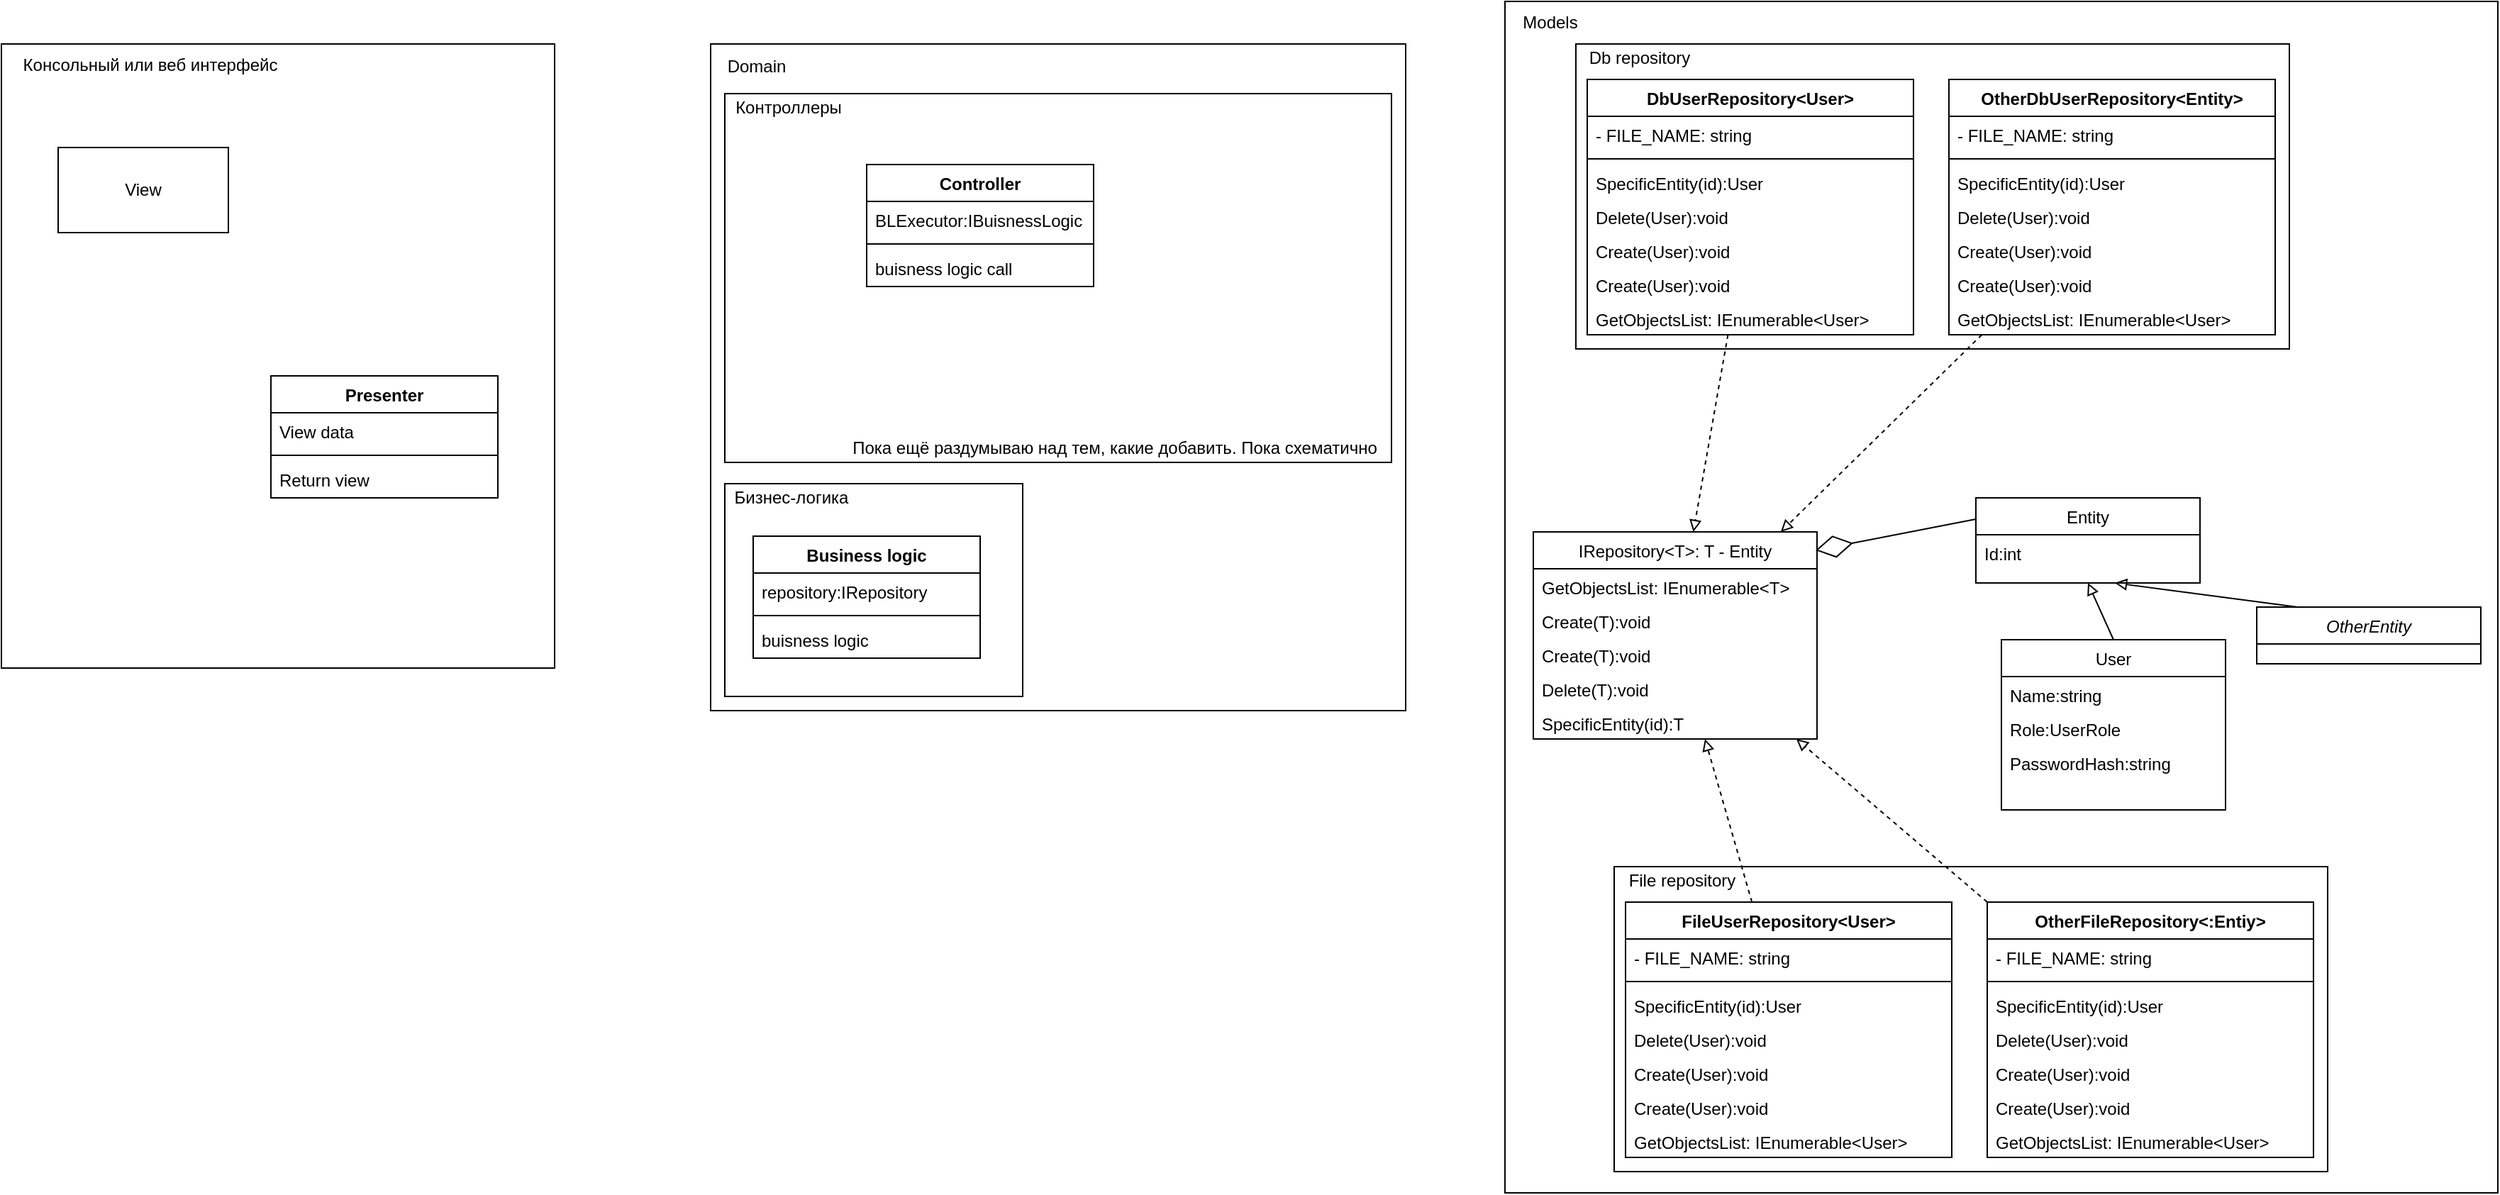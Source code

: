 <mxfile version="14.6.12" type="device"><diagram id="C5RBs43oDa-KdzZeNtuy" name="Page-1"><mxGraphModel dx="3422" dy="2619" grid="1" gridSize="10" guides="1" tooltips="1" connect="1" arrows="1" fold="1" page="1" pageScale="1" pageWidth="827" pageHeight="1169" math="0" shadow="0"><root><mxCell id="WIyWlLk6GJQsqaUBKTNV-0"/><mxCell id="WIyWlLk6GJQsqaUBKTNV-1" parent="WIyWlLk6GJQsqaUBKTNV-0"/><mxCell id="8jshZ4gseUW5WJLIkxpp-38" value="" style="rounded=0;whiteSpace=wrap;html=1;" vertex="1" parent="WIyWlLk6GJQsqaUBKTNV-1"><mxGeometry x="-230" y="-230" width="390" height="440" as="geometry"/></mxCell><mxCell id="8jshZ4gseUW5WJLIkxpp-17" value="" style="rounded=0;whiteSpace=wrap;html=1;" vertex="1" parent="WIyWlLk6GJQsqaUBKTNV-1"><mxGeometry x="270" y="-230" width="490" height="470" as="geometry"/></mxCell><mxCell id="8jshZ4gseUW5WJLIkxpp-4" value="" style="rounded=0;whiteSpace=wrap;html=1;" vertex="1" parent="WIyWlLk6GJQsqaUBKTNV-1"><mxGeometry x="280" y="-195" width="470" height="260" as="geometry"/></mxCell><mxCell id="5ZUqoOj4BmWI8LJtntNn-93" value="" style="rounded=0;whiteSpace=wrap;html=1;" parent="WIyWlLk6GJQsqaUBKTNV-1" vertex="1"><mxGeometry x="830" y="-260" width="700" height="840" as="geometry"/></mxCell><mxCell id="5ZUqoOj4BmWI8LJtntNn-53" value="" style="rounded=0;whiteSpace=wrap;html=1;" parent="WIyWlLk6GJQsqaUBKTNV-1" vertex="1"><mxGeometry x="907" y="350" width="503" height="215" as="geometry"/></mxCell><mxCell id="5ZUqoOj4BmWI8LJtntNn-1" value="Entity" style="swimlane;fontStyle=0;align=center;verticalAlign=top;childLayout=stackLayout;horizontal=1;startSize=26;horizontalStack=0;resizeParent=1;resizeLast=0;collapsible=1;marginBottom=0;rounded=0;shadow=0;strokeWidth=1;" parent="WIyWlLk6GJQsqaUBKTNV-1" vertex="1"><mxGeometry x="1162" y="90" width="158" height="60" as="geometry"><mxRectangle x="550" y="140" width="160" height="26" as="alternateBounds"/></mxGeometry></mxCell><mxCell id="5ZUqoOj4BmWI8LJtntNn-2" value="Id:int" style="text;align=left;verticalAlign=top;spacingLeft=4;spacingRight=4;overflow=hidden;rotatable=0;points=[[0,0.5],[1,0.5]];portConstraint=eastwest;" parent="5ZUqoOj4BmWI8LJtntNn-1" vertex="1"><mxGeometry y="26" width="158" height="26" as="geometry"/></mxCell><mxCell id="5ZUqoOj4BmWI8LJtntNn-11" value="User" style="swimlane;fontStyle=0;align=center;verticalAlign=top;childLayout=stackLayout;horizontal=1;startSize=26;horizontalStack=0;resizeParent=1;resizeLast=0;collapsible=1;marginBottom=0;rounded=0;shadow=0;strokeWidth=1;" parent="WIyWlLk6GJQsqaUBKTNV-1" vertex="1"><mxGeometry x="1180" y="190" width="158" height="120" as="geometry"><mxRectangle x="550" y="140" width="160" height="26" as="alternateBounds"/></mxGeometry></mxCell><mxCell id="5ZUqoOj4BmWI8LJtntNn-12" value="Name:string" style="text;align=left;verticalAlign=top;spacingLeft=4;spacingRight=4;overflow=hidden;rotatable=0;points=[[0,0.5],[1,0.5]];portConstraint=eastwest;" parent="5ZUqoOj4BmWI8LJtntNn-11" vertex="1"><mxGeometry y="26" width="158" height="24" as="geometry"/></mxCell><mxCell id="5ZUqoOj4BmWI8LJtntNn-14" value="Role:UserRole" style="text;align=left;verticalAlign=top;spacingLeft=4;spacingRight=4;overflow=hidden;rotatable=0;points=[[0,0.5],[1,0.5]];portConstraint=eastwest;" parent="5ZUqoOj4BmWI8LJtntNn-11" vertex="1"><mxGeometry y="50" width="158" height="24" as="geometry"/></mxCell><mxCell id="5ZUqoOj4BmWI8LJtntNn-15" value="PasswordHash:string" style="text;align=left;verticalAlign=top;spacingLeft=4;spacingRight=4;overflow=hidden;rotatable=0;points=[[0,0.5],[1,0.5]];portConstraint=eastwest;" parent="5ZUqoOj4BmWI8LJtntNn-11" vertex="1"><mxGeometry y="74" width="158" height="24" as="geometry"/></mxCell><mxCell id="5ZUqoOj4BmWI8LJtntNn-13" value="" style="endArrow=block;endFill=0;html=1;entryX=0.5;entryY=1;entryDx=0;entryDy=0;exitX=0.5;exitY=0;exitDx=0;exitDy=0;" parent="WIyWlLk6GJQsqaUBKTNV-1" source="5ZUqoOj4BmWI8LJtntNn-11" target="5ZUqoOj4BmWI8LJtntNn-1" edge="1"><mxGeometry width="160" relative="1" as="geometry"><mxPoint x="1120" y="278" as="sourcePoint"/><mxPoint x="1220" y="178" as="targetPoint"/></mxGeometry></mxCell><mxCell id="5ZUqoOj4BmWI8LJtntNn-16" value="OtherEntity" style="swimlane;fontStyle=2;align=center;verticalAlign=top;childLayout=stackLayout;horizontal=1;startSize=26;horizontalStack=0;resizeParent=1;resizeLast=0;collapsible=1;marginBottom=0;rounded=0;shadow=0;strokeWidth=1;" parent="WIyWlLk6GJQsqaUBKTNV-1" vertex="1"><mxGeometry x="1360" y="167" width="158" height="40" as="geometry"><mxRectangle x="550" y="140" width="160" height="26" as="alternateBounds"/></mxGeometry></mxCell><mxCell id="5ZUqoOj4BmWI8LJtntNn-20" value="" style="endArrow=block;endFill=0;html=1;exitX=0.177;exitY=-0.002;exitDx=0;exitDy=0;exitPerimeter=0;" parent="WIyWlLk6GJQsqaUBKTNV-1" source="5ZUqoOj4BmWI8LJtntNn-16" edge="1"><mxGeometry width="160" relative="1" as="geometry"><mxPoint x="1269" y="230" as="sourcePoint"/><mxPoint x="1260" y="150" as="targetPoint"/></mxGeometry></mxCell><mxCell id="5ZUqoOj4BmWI8LJtntNn-21" value="IRepository&lt;T&gt;: T - Entity" style="swimlane;fontStyle=0;align=center;verticalAlign=top;childLayout=stackLayout;horizontal=1;startSize=26;horizontalStack=0;resizeParent=1;resizeLast=0;collapsible=1;marginBottom=0;rounded=0;shadow=0;strokeWidth=1;" parent="WIyWlLk6GJQsqaUBKTNV-1" vertex="1"><mxGeometry x="850" y="114" width="200" height="146" as="geometry"><mxRectangle x="550" y="140" width="160" height="26" as="alternateBounds"/></mxGeometry></mxCell><mxCell id="5ZUqoOj4BmWI8LJtntNn-22" value="GetObjectsList: IEnumerable&lt;T&gt;" style="text;align=left;verticalAlign=top;spacingLeft=4;spacingRight=4;overflow=hidden;rotatable=0;points=[[0,0.5],[1,0.5]];portConstraint=eastwest;" parent="5ZUqoOj4BmWI8LJtntNn-21" vertex="1"><mxGeometry y="26" width="200" height="24" as="geometry"/></mxCell><mxCell id="5ZUqoOj4BmWI8LJtntNn-23" value="Create(T):void" style="text;align=left;verticalAlign=top;spacingLeft=4;spacingRight=4;overflow=hidden;rotatable=0;points=[[0,0.5],[1,0.5]];portConstraint=eastwest;" parent="5ZUqoOj4BmWI8LJtntNn-21" vertex="1"><mxGeometry y="50" width="200" height="24" as="geometry"/></mxCell><mxCell id="5ZUqoOj4BmWI8LJtntNn-25" value="Create(T):void" style="text;align=left;verticalAlign=top;spacingLeft=4;spacingRight=4;overflow=hidden;rotatable=0;points=[[0,0.5],[1,0.5]];portConstraint=eastwest;" parent="5ZUqoOj4BmWI8LJtntNn-21" vertex="1"><mxGeometry y="74" width="200" height="24" as="geometry"/></mxCell><mxCell id="5ZUqoOj4BmWI8LJtntNn-24" value="Delete(T):void" style="text;align=left;verticalAlign=top;spacingLeft=4;spacingRight=4;overflow=hidden;rotatable=0;points=[[0,0.5],[1,0.5]];portConstraint=eastwest;" parent="5ZUqoOj4BmWI8LJtntNn-21" vertex="1"><mxGeometry y="98" width="200" height="24" as="geometry"/></mxCell><mxCell id="5ZUqoOj4BmWI8LJtntNn-26" value="SpecificEntity(id):T" style="text;align=left;verticalAlign=top;spacingLeft=4;spacingRight=4;overflow=hidden;rotatable=0;points=[[0,0.5],[1,0.5]];portConstraint=eastwest;" parent="5ZUqoOj4BmWI8LJtntNn-21" vertex="1"><mxGeometry y="122" width="200" height="24" as="geometry"/></mxCell><mxCell id="5ZUqoOj4BmWI8LJtntNn-28" value="" style="endArrow=diamondThin;endFill=0;endSize=24;html=1;entryX=0.995;entryY=0.089;entryDx=0;entryDy=0;entryPerimeter=0;exitX=0;exitY=0.25;exitDx=0;exitDy=0;" parent="WIyWlLk6GJQsqaUBKTNV-1" source="5ZUqoOj4BmWI8LJtntNn-1" target="5ZUqoOj4BmWI8LJtntNn-21" edge="1"><mxGeometry width="160" relative="1" as="geometry"><mxPoint x="1160" y="110" as="sourcePoint"/><mxPoint x="1100" y="210" as="targetPoint"/></mxGeometry></mxCell><mxCell id="5ZUqoOj4BmWI8LJtntNn-33" value="" style="endArrow=block;endFill=0;html=1;dashed=1;" parent="WIyWlLk6GJQsqaUBKTNV-1" source="5ZUqoOj4BmWI8LJtntNn-35" target="5ZUqoOj4BmWI8LJtntNn-21" edge="1"><mxGeometry width="160" relative="1" as="geometry"><mxPoint x="1055" y="370" as="sourcePoint"/><mxPoint x="990" y="270" as="targetPoint"/></mxGeometry></mxCell><mxCell id="5ZUqoOj4BmWI8LJtntNn-35" value="FileUserRepository&lt;User&gt;" style="swimlane;fontStyle=1;align=center;verticalAlign=top;childLayout=stackLayout;horizontal=1;startSize=26;horizontalStack=0;resizeParent=1;resizeParentMax=0;resizeLast=0;collapsible=1;marginBottom=0;" parent="WIyWlLk6GJQsqaUBKTNV-1" vertex="1"><mxGeometry x="915" y="375" width="230" height="180" as="geometry"><mxRectangle x="840" y="460" width="140" height="26" as="alternateBounds"/></mxGeometry></mxCell><mxCell id="5ZUqoOj4BmWI8LJtntNn-36" value="- FILE_NAME: string" style="text;strokeColor=none;fillColor=none;align=left;verticalAlign=top;spacingLeft=4;spacingRight=4;overflow=hidden;rotatable=0;points=[[0,0.5],[1,0.5]];portConstraint=eastwest;" parent="5ZUqoOj4BmWI8LJtntNn-35" vertex="1"><mxGeometry y="26" width="230" height="26" as="geometry"/></mxCell><mxCell id="5ZUqoOj4BmWI8LJtntNn-37" value="" style="line;strokeWidth=1;fillColor=none;align=left;verticalAlign=middle;spacingTop=-1;spacingLeft=3;spacingRight=3;rotatable=0;labelPosition=right;points=[];portConstraint=eastwest;" parent="5ZUqoOj4BmWI8LJtntNn-35" vertex="1"><mxGeometry y="52" width="230" height="8" as="geometry"/></mxCell><mxCell id="5ZUqoOj4BmWI8LJtntNn-43" value="SpecificEntity(id):User" style="text;align=left;verticalAlign=top;spacingLeft=4;spacingRight=4;overflow=hidden;rotatable=0;points=[[0,0.5],[1,0.5]];portConstraint=eastwest;" parent="5ZUqoOj4BmWI8LJtntNn-35" vertex="1"><mxGeometry y="60" width="230" height="24" as="geometry"/></mxCell><mxCell id="5ZUqoOj4BmWI8LJtntNn-42" value="Delete(User):void" style="text;align=left;verticalAlign=top;spacingLeft=4;spacingRight=4;overflow=hidden;rotatable=0;points=[[0,0.5],[1,0.5]];portConstraint=eastwest;" parent="5ZUqoOj4BmWI8LJtntNn-35" vertex="1"><mxGeometry y="84" width="230" height="24" as="geometry"/></mxCell><mxCell id="5ZUqoOj4BmWI8LJtntNn-41" value="Create(User):void" style="text;align=left;verticalAlign=top;spacingLeft=4;spacingRight=4;overflow=hidden;rotatable=0;points=[[0,0.5],[1,0.5]];portConstraint=eastwest;" parent="5ZUqoOj4BmWI8LJtntNn-35" vertex="1"><mxGeometry y="108" width="230" height="24" as="geometry"/></mxCell><mxCell id="5ZUqoOj4BmWI8LJtntNn-40" value="Create(User):void" style="text;align=left;verticalAlign=top;spacingLeft=4;spacingRight=4;overflow=hidden;rotatable=0;points=[[0,0.5],[1,0.5]];portConstraint=eastwest;" parent="5ZUqoOj4BmWI8LJtntNn-35" vertex="1"><mxGeometry y="132" width="230" height="24" as="geometry"/></mxCell><mxCell id="5ZUqoOj4BmWI8LJtntNn-39" value="GetObjectsList: IEnumerable&lt;User&gt;" style="text;align=left;verticalAlign=top;spacingLeft=4;spacingRight=4;overflow=hidden;rotatable=0;points=[[0,0.5],[1,0.5]];portConstraint=eastwest;" parent="5ZUqoOj4BmWI8LJtntNn-35" vertex="1"><mxGeometry y="156" width="230" height="24" as="geometry"/></mxCell><mxCell id="5ZUqoOj4BmWI8LJtntNn-44" value="OtherFileRepository&lt;:Entiy&gt;" style="swimlane;fontStyle=1;align=center;verticalAlign=top;childLayout=stackLayout;horizontal=1;startSize=26;horizontalStack=0;resizeParent=1;resizeParentMax=0;resizeLast=0;collapsible=1;marginBottom=0;" parent="WIyWlLk6GJQsqaUBKTNV-1" vertex="1"><mxGeometry x="1170" y="375" width="230" height="180" as="geometry"><mxRectangle x="840" y="460" width="140" height="26" as="alternateBounds"/></mxGeometry></mxCell><mxCell id="5ZUqoOj4BmWI8LJtntNn-45" value="- FILE_NAME: string" style="text;strokeColor=none;fillColor=none;align=left;verticalAlign=top;spacingLeft=4;spacingRight=4;overflow=hidden;rotatable=0;points=[[0,0.5],[1,0.5]];portConstraint=eastwest;" parent="5ZUqoOj4BmWI8LJtntNn-44" vertex="1"><mxGeometry y="26" width="230" height="26" as="geometry"/></mxCell><mxCell id="5ZUqoOj4BmWI8LJtntNn-46" value="" style="line;strokeWidth=1;fillColor=none;align=left;verticalAlign=middle;spacingTop=-1;spacingLeft=3;spacingRight=3;rotatable=0;labelPosition=right;points=[];portConstraint=eastwest;" parent="5ZUqoOj4BmWI8LJtntNn-44" vertex="1"><mxGeometry y="52" width="230" height="8" as="geometry"/></mxCell><mxCell id="5ZUqoOj4BmWI8LJtntNn-47" value="SpecificEntity(id):User" style="text;align=left;verticalAlign=top;spacingLeft=4;spacingRight=4;overflow=hidden;rotatable=0;points=[[0,0.5],[1,0.5]];portConstraint=eastwest;" parent="5ZUqoOj4BmWI8LJtntNn-44" vertex="1"><mxGeometry y="60" width="230" height="24" as="geometry"/></mxCell><mxCell id="5ZUqoOj4BmWI8LJtntNn-48" value="Delete(User):void" style="text;align=left;verticalAlign=top;spacingLeft=4;spacingRight=4;overflow=hidden;rotatable=0;points=[[0,0.5],[1,0.5]];portConstraint=eastwest;" parent="5ZUqoOj4BmWI8LJtntNn-44" vertex="1"><mxGeometry y="84" width="230" height="24" as="geometry"/></mxCell><mxCell id="5ZUqoOj4BmWI8LJtntNn-49" value="Create(User):void" style="text;align=left;verticalAlign=top;spacingLeft=4;spacingRight=4;overflow=hidden;rotatable=0;points=[[0,0.5],[1,0.5]];portConstraint=eastwest;" parent="5ZUqoOj4BmWI8LJtntNn-44" vertex="1"><mxGeometry y="108" width="230" height="24" as="geometry"/></mxCell><mxCell id="5ZUqoOj4BmWI8LJtntNn-50" value="Create(User):void" style="text;align=left;verticalAlign=top;spacingLeft=4;spacingRight=4;overflow=hidden;rotatable=0;points=[[0,0.5],[1,0.5]];portConstraint=eastwest;" parent="5ZUqoOj4BmWI8LJtntNn-44" vertex="1"><mxGeometry y="132" width="230" height="24" as="geometry"/></mxCell><mxCell id="5ZUqoOj4BmWI8LJtntNn-51" value="GetObjectsList: IEnumerable&lt;User&gt;" style="text;align=left;verticalAlign=top;spacingLeft=4;spacingRight=4;overflow=hidden;rotatable=0;points=[[0,0.5],[1,0.5]];portConstraint=eastwest;" parent="5ZUqoOj4BmWI8LJtntNn-44" vertex="1"><mxGeometry y="156" width="230" height="24" as="geometry"/></mxCell><mxCell id="5ZUqoOj4BmWI8LJtntNn-52" value="" style="endArrow=block;endFill=0;html=1;dashed=1;exitX=0;exitY=0;exitDx=0;exitDy=0;" parent="WIyWlLk6GJQsqaUBKTNV-1" source="5ZUqoOj4BmWI8LJtntNn-44" target="5ZUqoOj4BmWI8LJtntNn-21" edge="1"><mxGeometry width="160" relative="1" as="geometry"><mxPoint x="960" y="370" as="sourcePoint"/><mxPoint x="960" y="270" as="targetPoint"/></mxGeometry></mxCell><mxCell id="5ZUqoOj4BmWI8LJtntNn-54" value="File repository" style="text;html=1;strokeColor=none;fillColor=none;align=center;verticalAlign=middle;whiteSpace=wrap;rounded=0;" parent="WIyWlLk6GJQsqaUBKTNV-1" vertex="1"><mxGeometry x="880" y="350" width="150" height="20" as="geometry"/></mxCell><mxCell id="5ZUqoOj4BmWI8LJtntNn-55" value="" style="rounded=0;whiteSpace=wrap;html=1;" parent="WIyWlLk6GJQsqaUBKTNV-1" vertex="1"><mxGeometry x="880" y="-230" width="503" height="215" as="geometry"/></mxCell><mxCell id="5ZUqoOj4BmWI8LJtntNn-56" value="DbUserRepository&lt;User&gt;" style="swimlane;fontStyle=1;align=center;verticalAlign=top;childLayout=stackLayout;horizontal=1;startSize=26;horizontalStack=0;resizeParent=1;resizeParentMax=0;resizeLast=0;collapsible=1;marginBottom=0;" parent="WIyWlLk6GJQsqaUBKTNV-1" vertex="1"><mxGeometry x="888" y="-205" width="230" height="180" as="geometry"><mxRectangle x="840" y="460" width="140" height="26" as="alternateBounds"/></mxGeometry></mxCell><mxCell id="5ZUqoOj4BmWI8LJtntNn-57" value="- FILE_NAME: string" style="text;strokeColor=none;fillColor=none;align=left;verticalAlign=top;spacingLeft=4;spacingRight=4;overflow=hidden;rotatable=0;points=[[0,0.5],[1,0.5]];portConstraint=eastwest;" parent="5ZUqoOj4BmWI8LJtntNn-56" vertex="1"><mxGeometry y="26" width="230" height="26" as="geometry"/></mxCell><mxCell id="5ZUqoOj4BmWI8LJtntNn-58" value="" style="line;strokeWidth=1;fillColor=none;align=left;verticalAlign=middle;spacingTop=-1;spacingLeft=3;spacingRight=3;rotatable=0;labelPosition=right;points=[];portConstraint=eastwest;" parent="5ZUqoOj4BmWI8LJtntNn-56" vertex="1"><mxGeometry y="52" width="230" height="8" as="geometry"/></mxCell><mxCell id="5ZUqoOj4BmWI8LJtntNn-59" value="SpecificEntity(id):User" style="text;align=left;verticalAlign=top;spacingLeft=4;spacingRight=4;overflow=hidden;rotatable=0;points=[[0,0.5],[1,0.5]];portConstraint=eastwest;" parent="5ZUqoOj4BmWI8LJtntNn-56" vertex="1"><mxGeometry y="60" width="230" height="24" as="geometry"/></mxCell><mxCell id="5ZUqoOj4BmWI8LJtntNn-60" value="Delete(User):void" style="text;align=left;verticalAlign=top;spacingLeft=4;spacingRight=4;overflow=hidden;rotatable=0;points=[[0,0.5],[1,0.5]];portConstraint=eastwest;" parent="5ZUqoOj4BmWI8LJtntNn-56" vertex="1"><mxGeometry y="84" width="230" height="24" as="geometry"/></mxCell><mxCell id="5ZUqoOj4BmWI8LJtntNn-61" value="Create(User):void" style="text;align=left;verticalAlign=top;spacingLeft=4;spacingRight=4;overflow=hidden;rotatable=0;points=[[0,0.5],[1,0.5]];portConstraint=eastwest;" parent="5ZUqoOj4BmWI8LJtntNn-56" vertex="1"><mxGeometry y="108" width="230" height="24" as="geometry"/></mxCell><mxCell id="5ZUqoOj4BmWI8LJtntNn-62" value="Create(User):void" style="text;align=left;verticalAlign=top;spacingLeft=4;spacingRight=4;overflow=hidden;rotatable=0;points=[[0,0.5],[1,0.5]];portConstraint=eastwest;" parent="5ZUqoOj4BmWI8LJtntNn-56" vertex="1"><mxGeometry y="132" width="230" height="24" as="geometry"/></mxCell><mxCell id="5ZUqoOj4BmWI8LJtntNn-63" value="GetObjectsList: IEnumerable&lt;User&gt;" style="text;align=left;verticalAlign=top;spacingLeft=4;spacingRight=4;overflow=hidden;rotatable=0;points=[[0,0.5],[1,0.5]];portConstraint=eastwest;" parent="5ZUqoOj4BmWI8LJtntNn-56" vertex="1"><mxGeometry y="156" width="230" height="24" as="geometry"/></mxCell><mxCell id="5ZUqoOj4BmWI8LJtntNn-64" value="OtherDbUserRepository&lt;Entity&gt;" style="swimlane;fontStyle=1;align=center;verticalAlign=top;childLayout=stackLayout;horizontal=1;startSize=26;horizontalStack=0;resizeParent=1;resizeParentMax=0;resizeLast=0;collapsible=1;marginBottom=0;" parent="WIyWlLk6GJQsqaUBKTNV-1" vertex="1"><mxGeometry x="1143" y="-205" width="230" height="180" as="geometry"><mxRectangle x="840" y="460" width="140" height="26" as="alternateBounds"/></mxGeometry></mxCell><mxCell id="5ZUqoOj4BmWI8LJtntNn-65" value="- FILE_NAME: string" style="text;strokeColor=none;fillColor=none;align=left;verticalAlign=top;spacingLeft=4;spacingRight=4;overflow=hidden;rotatable=0;points=[[0,0.5],[1,0.5]];portConstraint=eastwest;" parent="5ZUqoOj4BmWI8LJtntNn-64" vertex="1"><mxGeometry y="26" width="230" height="26" as="geometry"/></mxCell><mxCell id="5ZUqoOj4BmWI8LJtntNn-66" value="" style="line;strokeWidth=1;fillColor=none;align=left;verticalAlign=middle;spacingTop=-1;spacingLeft=3;spacingRight=3;rotatable=0;labelPosition=right;points=[];portConstraint=eastwest;" parent="5ZUqoOj4BmWI8LJtntNn-64" vertex="1"><mxGeometry y="52" width="230" height="8" as="geometry"/></mxCell><mxCell id="5ZUqoOj4BmWI8LJtntNn-67" value="SpecificEntity(id):User" style="text;align=left;verticalAlign=top;spacingLeft=4;spacingRight=4;overflow=hidden;rotatable=0;points=[[0,0.5],[1,0.5]];portConstraint=eastwest;" parent="5ZUqoOj4BmWI8LJtntNn-64" vertex="1"><mxGeometry y="60" width="230" height="24" as="geometry"/></mxCell><mxCell id="5ZUqoOj4BmWI8LJtntNn-68" value="Delete(User):void" style="text;align=left;verticalAlign=top;spacingLeft=4;spacingRight=4;overflow=hidden;rotatable=0;points=[[0,0.5],[1,0.5]];portConstraint=eastwest;" parent="5ZUqoOj4BmWI8LJtntNn-64" vertex="1"><mxGeometry y="84" width="230" height="24" as="geometry"/></mxCell><mxCell id="5ZUqoOj4BmWI8LJtntNn-69" value="Create(User):void" style="text;align=left;verticalAlign=top;spacingLeft=4;spacingRight=4;overflow=hidden;rotatable=0;points=[[0,0.5],[1,0.5]];portConstraint=eastwest;" parent="5ZUqoOj4BmWI8LJtntNn-64" vertex="1"><mxGeometry y="108" width="230" height="24" as="geometry"/></mxCell><mxCell id="5ZUqoOj4BmWI8LJtntNn-70" value="Create(User):void" style="text;align=left;verticalAlign=top;spacingLeft=4;spacingRight=4;overflow=hidden;rotatable=0;points=[[0,0.5],[1,0.5]];portConstraint=eastwest;" parent="5ZUqoOj4BmWI8LJtntNn-64" vertex="1"><mxGeometry y="132" width="230" height="24" as="geometry"/></mxCell><mxCell id="5ZUqoOj4BmWI8LJtntNn-71" value="GetObjectsList: IEnumerable&lt;User&gt;" style="text;align=left;verticalAlign=top;spacingLeft=4;spacingRight=4;overflow=hidden;rotatable=0;points=[[0,0.5],[1,0.5]];portConstraint=eastwest;" parent="5ZUqoOj4BmWI8LJtntNn-64" vertex="1"><mxGeometry y="156" width="230" height="24" as="geometry"/></mxCell><mxCell id="5ZUqoOj4BmWI8LJtntNn-89" value="Db repository" style="text;html=1;strokeColor=none;fillColor=none;align=center;verticalAlign=middle;whiteSpace=wrap;rounded=0;" parent="WIyWlLk6GJQsqaUBKTNV-1" vertex="1"><mxGeometry x="850" y="-230" width="150" height="20" as="geometry"/></mxCell><mxCell id="5ZUqoOj4BmWI8LJtntNn-90" value="" style="endArrow=block;endFill=0;html=1;dashed=1;" parent="WIyWlLk6GJQsqaUBKTNV-1" source="5ZUqoOj4BmWI8LJtntNn-56" target="5ZUqoOj4BmWI8LJtntNn-21" edge="1"><mxGeometry width="160" relative="1" as="geometry"><mxPoint x="960" y="370" as="sourcePoint"/><mxPoint x="960" y="270" as="targetPoint"/></mxGeometry></mxCell><mxCell id="5ZUqoOj4BmWI8LJtntNn-91" value="" style="endArrow=block;endFill=0;html=1;dashed=1;" parent="WIyWlLk6GJQsqaUBKTNV-1" source="5ZUqoOj4BmWI8LJtntNn-64" target="5ZUqoOj4BmWI8LJtntNn-21" edge="1"><mxGeometry width="160" relative="1" as="geometry"><mxPoint x="1100" y="370" as="sourcePoint"/><mxPoint x="1019.075" y="270" as="targetPoint"/></mxGeometry></mxCell><mxCell id="5ZUqoOj4BmWI8LJtntNn-94" value="Models" style="text;html=1;strokeColor=none;fillColor=none;align=center;verticalAlign=middle;whiteSpace=wrap;rounded=0;" parent="WIyWlLk6GJQsqaUBKTNV-1" vertex="1"><mxGeometry x="817" y="-260" width="90" height="30" as="geometry"/></mxCell><mxCell id="8jshZ4gseUW5WJLIkxpp-0" value="Controller" style="swimlane;fontStyle=1;align=center;verticalAlign=top;childLayout=stackLayout;horizontal=1;startSize=26;horizontalStack=0;resizeParent=1;resizeParentMax=0;resizeLast=0;collapsible=1;marginBottom=0;" vertex="1" parent="WIyWlLk6GJQsqaUBKTNV-1"><mxGeometry x="380" y="-145" width="160" height="86" as="geometry"/></mxCell><mxCell id="8jshZ4gseUW5WJLIkxpp-9" value="BLExecutor:IBuisnessLogic" style="text;strokeColor=none;fillColor=none;align=left;verticalAlign=top;spacingLeft=4;spacingRight=4;overflow=hidden;rotatable=0;points=[[0,0.5],[1,0.5]];portConstraint=eastwest;" vertex="1" parent="8jshZ4gseUW5WJLIkxpp-0"><mxGeometry y="26" width="160" height="26" as="geometry"/></mxCell><mxCell id="8jshZ4gseUW5WJLIkxpp-2" value="" style="line;strokeWidth=1;fillColor=none;align=left;verticalAlign=middle;spacingTop=-1;spacingLeft=3;spacingRight=3;rotatable=0;labelPosition=right;points=[];portConstraint=eastwest;" vertex="1" parent="8jshZ4gseUW5WJLIkxpp-0"><mxGeometry y="52" width="160" height="8" as="geometry"/></mxCell><mxCell id="8jshZ4gseUW5WJLIkxpp-3" value="buisness logic call " style="text;strokeColor=none;fillColor=none;align=left;verticalAlign=top;spacingLeft=4;spacingRight=4;overflow=hidden;rotatable=0;points=[[0,0.5],[1,0.5]];portConstraint=eastwest;" vertex="1" parent="8jshZ4gseUW5WJLIkxpp-0"><mxGeometry y="60" width="160" height="26" as="geometry"/></mxCell><mxCell id="8jshZ4gseUW5WJLIkxpp-5" value="Контроллеры" style="text;html=1;strokeColor=none;fillColor=none;align=center;verticalAlign=middle;whiteSpace=wrap;rounded=0;" vertex="1" parent="WIyWlLk6GJQsqaUBKTNV-1"><mxGeometry x="270" y="-195" width="110" height="20" as="geometry"/></mxCell><mxCell id="8jshZ4gseUW5WJLIkxpp-6" value="Пока ещё раздумываю над тем, какие добавить. Пока схематично" style="text;html=1;strokeColor=none;fillColor=none;align=center;verticalAlign=middle;whiteSpace=wrap;rounded=0;" vertex="1" parent="WIyWlLk6GJQsqaUBKTNV-1"><mxGeometry x="360" y="45" width="390" height="20" as="geometry"/></mxCell><mxCell id="8jshZ4gseUW5WJLIkxpp-7" value="" style="rounded=0;whiteSpace=wrap;html=1;" vertex="1" parent="WIyWlLk6GJQsqaUBKTNV-1"><mxGeometry x="280" y="80" width="210" height="150" as="geometry"/></mxCell><mxCell id="8jshZ4gseUW5WJLIkxpp-8" value="Бизнес-логика" style="text;html=1;strokeColor=none;fillColor=none;align=center;verticalAlign=middle;whiteSpace=wrap;rounded=0;" vertex="1" parent="WIyWlLk6GJQsqaUBKTNV-1"><mxGeometry x="280" y="80" width="94" height="20" as="geometry"/></mxCell><mxCell id="8jshZ4gseUW5WJLIkxpp-11" value="Business logic" style="swimlane;fontStyle=1;align=center;verticalAlign=top;childLayout=stackLayout;horizontal=1;startSize=26;horizontalStack=0;resizeParent=1;resizeParentMax=0;resizeLast=0;collapsible=1;marginBottom=0;" vertex="1" parent="WIyWlLk6GJQsqaUBKTNV-1"><mxGeometry x="300" y="117" width="160" height="86" as="geometry"/></mxCell><mxCell id="8jshZ4gseUW5WJLIkxpp-12" value="repository:IRepository" style="text;strokeColor=none;fillColor=none;align=left;verticalAlign=top;spacingLeft=4;spacingRight=4;overflow=hidden;rotatable=0;points=[[0,0.5],[1,0.5]];portConstraint=eastwest;" vertex="1" parent="8jshZ4gseUW5WJLIkxpp-11"><mxGeometry y="26" width="160" height="26" as="geometry"/></mxCell><mxCell id="8jshZ4gseUW5WJLIkxpp-14" value="" style="line;strokeWidth=1;fillColor=none;align=left;verticalAlign=middle;spacingTop=-1;spacingLeft=3;spacingRight=3;rotatable=0;labelPosition=right;points=[];portConstraint=eastwest;" vertex="1" parent="8jshZ4gseUW5WJLIkxpp-11"><mxGeometry y="52" width="160" height="8" as="geometry"/></mxCell><mxCell id="8jshZ4gseUW5WJLIkxpp-15" value="buisness logic" style="text;strokeColor=none;fillColor=none;align=left;verticalAlign=top;spacingLeft=4;spacingRight=4;overflow=hidden;rotatable=0;points=[[0,0.5],[1,0.5]];portConstraint=eastwest;" vertex="1" parent="8jshZ4gseUW5WJLIkxpp-11"><mxGeometry y="60" width="160" height="26" as="geometry"/></mxCell><mxCell id="8jshZ4gseUW5WJLIkxpp-18" value="Domain" style="text;html=1;strokeColor=none;fillColor=none;align=center;verticalAlign=middle;whiteSpace=wrap;rounded=0;" vertex="1" parent="WIyWlLk6GJQsqaUBKTNV-1"><mxGeometry x="275" y="-224" width="55" height="20" as="geometry"/></mxCell><mxCell id="8jshZ4gseUW5WJLIkxpp-34" value="Presenter" style="swimlane;fontStyle=1;align=center;verticalAlign=top;childLayout=stackLayout;horizontal=1;startSize=26;horizontalStack=0;resizeParent=1;resizeParentMax=0;resizeLast=0;collapsible=1;marginBottom=0;" vertex="1" parent="WIyWlLk6GJQsqaUBKTNV-1"><mxGeometry x="-40" y="4" width="160" height="86" as="geometry"/></mxCell><mxCell id="8jshZ4gseUW5WJLIkxpp-35" value="View data" style="text;strokeColor=none;fillColor=none;align=left;verticalAlign=top;spacingLeft=4;spacingRight=4;overflow=hidden;rotatable=0;points=[[0,0.5],[1,0.5]];portConstraint=eastwest;" vertex="1" parent="8jshZ4gseUW5WJLIkxpp-34"><mxGeometry y="26" width="160" height="26" as="geometry"/></mxCell><mxCell id="8jshZ4gseUW5WJLIkxpp-36" value="" style="line;strokeWidth=1;fillColor=none;align=left;verticalAlign=middle;spacingTop=-1;spacingLeft=3;spacingRight=3;rotatable=0;labelPosition=right;points=[];portConstraint=eastwest;" vertex="1" parent="8jshZ4gseUW5WJLIkxpp-34"><mxGeometry y="52" width="160" height="8" as="geometry"/></mxCell><mxCell id="8jshZ4gseUW5WJLIkxpp-37" value="Return view" style="text;strokeColor=none;fillColor=none;align=left;verticalAlign=top;spacingLeft=4;spacingRight=4;overflow=hidden;rotatable=0;points=[[0,0.5],[1,0.5]];portConstraint=eastwest;" vertex="1" parent="8jshZ4gseUW5WJLIkxpp-34"><mxGeometry y="60" width="160" height="26" as="geometry"/></mxCell><mxCell id="8jshZ4gseUW5WJLIkxpp-39" value="View" style="rounded=0;whiteSpace=wrap;html=1;" vertex="1" parent="WIyWlLk6GJQsqaUBKTNV-1"><mxGeometry x="-190" y="-157" width="120" height="60" as="geometry"/></mxCell><mxCell id="8jshZ4gseUW5WJLIkxpp-40" value="Консольный или веб интерфейс" style="text;html=1;strokeColor=none;fillColor=none;align=center;verticalAlign=middle;whiteSpace=wrap;rounded=0;" vertex="1" parent="WIyWlLk6GJQsqaUBKTNV-1"><mxGeometry x="-230" y="-225" width="210" height="20" as="geometry"/></mxCell></root></mxGraphModel></diagram></mxfile>